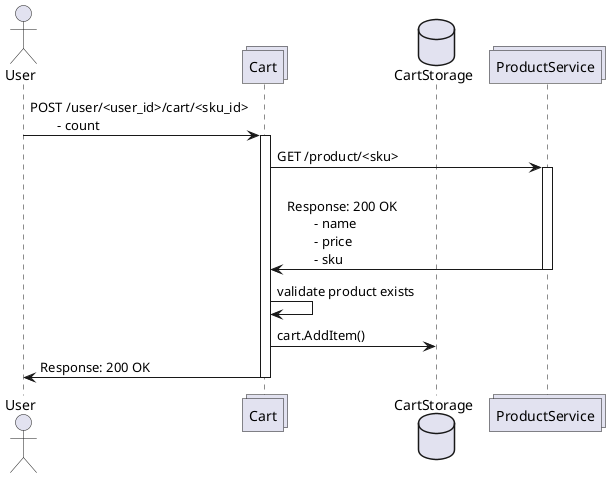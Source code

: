 @startuml

actor User as u
collections Cart as c
database CartStorage as cs
collections ProductService as p

u -> c : POST /user/<user_id>/cart/<sku_id>\n\t- count
activate c

c -> p : GET /product/<sku>
activate p
  p -> c : \nResponse: 200 OK\n\t- name\n\t- price\n\t- sku
deactivate p
c -> c : validate product exists
c -> cs : cart.AddItem()
c -> u : Response: 200 OK

deactivate c

@enduml
